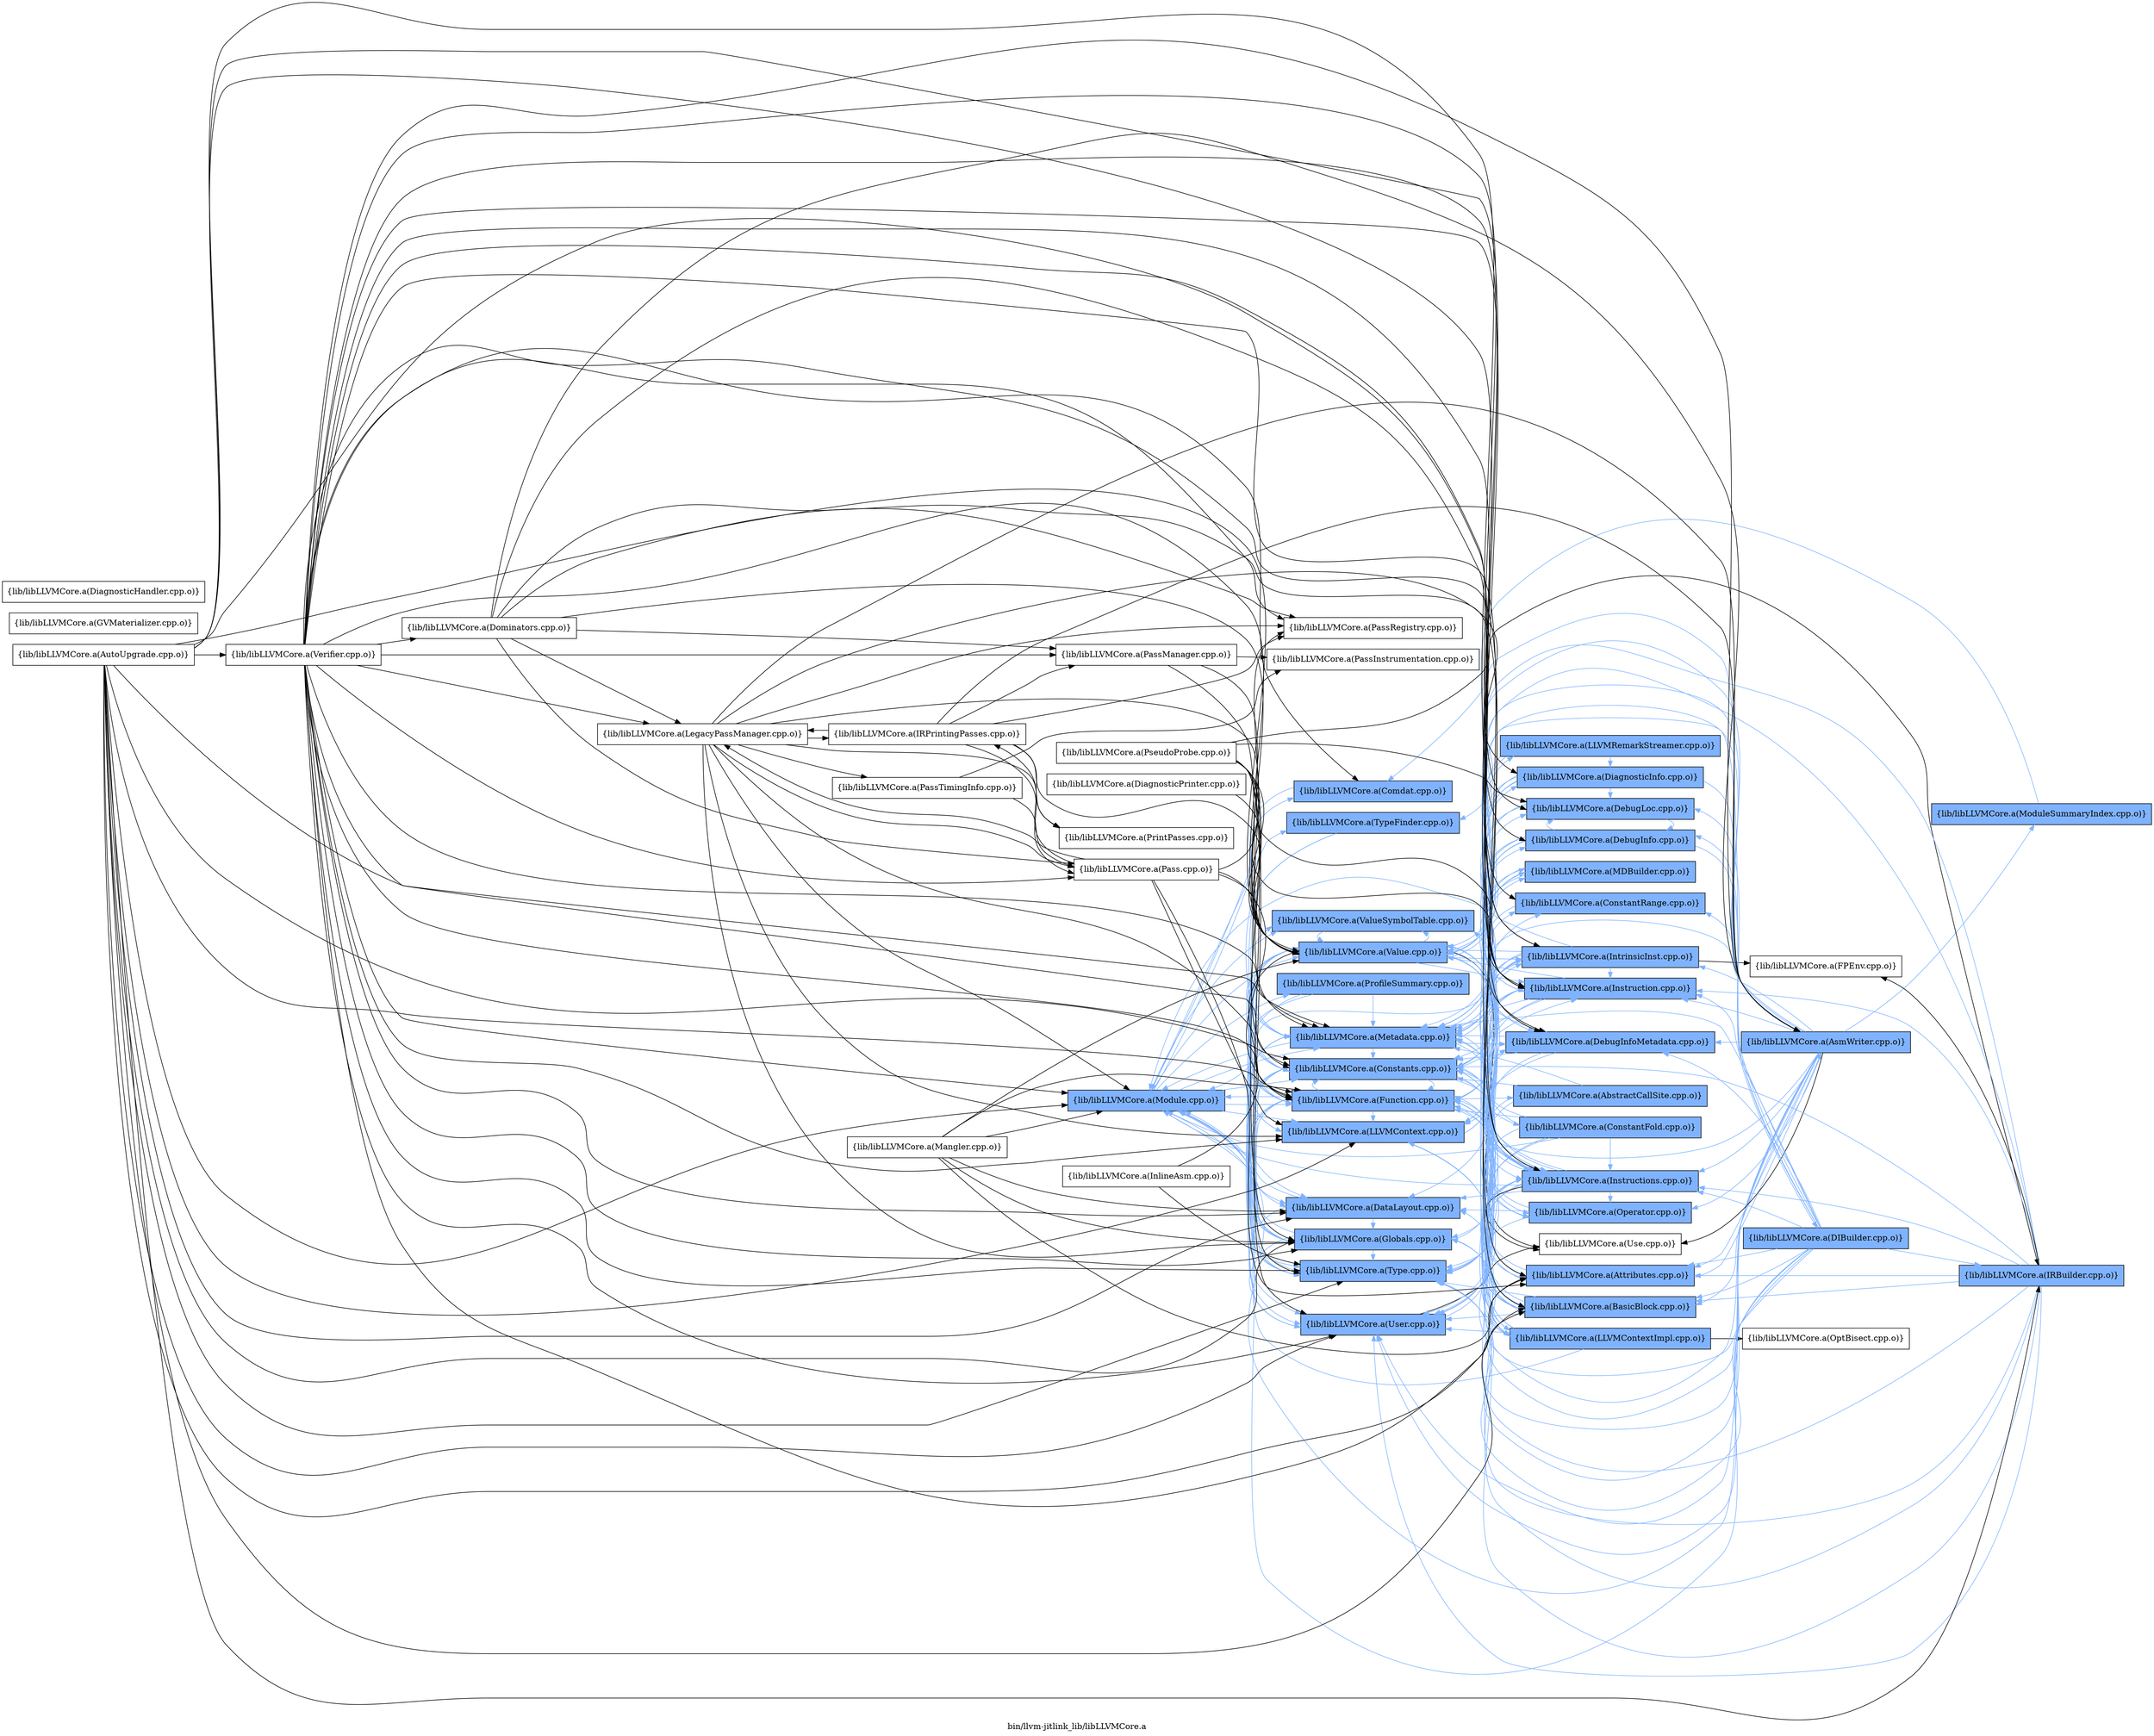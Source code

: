 digraph "bin/llvm-jitlink_lib/libLLVMCore.a" {
	label="bin/llvm-jitlink_lib/libLLVMCore.a";
	rankdir=LR;
	{ rank=same; Node0x564a89c9f368;  }
	{ rank=same; Node0x564a89c8eb08; Node0x564a89c8ef18; Node0x564a89c92b18; Node0x564a89c91c68; Node0x564a89c95e58; Node0x564a89c95098; Node0x564a89c99e68; Node0x564a89c9b5d8; Node0x564a89c9c4d8; Node0x564a89c9cfc8; Node0x564a89c99008; Node0x564a89c99288; Node0x564a89c99698;  }
	{ rank=same; Node0x564a89c9ebe8; Node0x564a89c902c8; Node0x564a89c930b8; Node0x564a89c95ae8; Node0x564a89c95368; Node0x564a89c9dfb8; Node0x564a89c93388; Node0x564a89c9b178; Node0x564a89c9b9e8; Node0x564a89c9eaa8; Node0x564a89c9ca78; Node0x564a89c96718; Node0x564a89c9c168; Node0x564a89c93068; Node0x564a89c94af8; Node0x564a89c9d248; Node0x564a89c90fe8;  }
	{ rank=same; Node0x564a89ca1de8; Node0x564a89c9d978; Node0x564a89c9cbb8; Node0x564a89c91df8;  }

	Node0x564a89c9f368 [shape=record,shape=box,group=1,style=filled,fillcolor="0.600000 0.5 1",label="{lib/libLLVMCore.a(Module.cpp.o)}"];
	Node0x564a89c9f368 -> Node0x564a89c8eb08[color="0.600000 0.5 1"];
	Node0x564a89c9f368 -> Node0x564a89c8ef18[color="0.600000 0.5 1"];
	Node0x564a89c9f368 -> Node0x564a89c92b18[color="0.600000 0.5 1"];
	Node0x564a89c9f368 -> Node0x564a89c91c68[color="0.600000 0.5 1"];
	Node0x564a89c9f368 -> Node0x564a89c95e58[color="0.600000 0.5 1"];
	Node0x564a89c9f368 -> Node0x564a89c95098[color="0.600000 0.5 1"];
	Node0x564a89c9f368 -> Node0x564a89c99e68[color="0.600000 0.5 1"];
	Node0x564a89c9f368 -> Node0x564a89c9b5d8[color="0.600000 0.5 1"];
	Node0x564a89c9f368 -> Node0x564a89c9c4d8[color="0.600000 0.5 1"];
	Node0x564a89c9f368 -> Node0x564a89c9cfc8[color="0.600000 0.5 1"];
	Node0x564a89c9f368 -> Node0x564a89c99008[color="0.600000 0.5 1"];
	Node0x564a89c9f368 -> Node0x564a89c99288[color="0.600000 0.5 1"];
	Node0x564a89c9f368 -> Node0x564a89c99698[color="0.600000 0.5 1"];
	Node0x564a89c90a48 [shape=record,shape=box,group=0,label="{lib/libLLVMCore.a(Mangler.cpp.o)}"];
	Node0x564a89c90a48 -> Node0x564a89c9f368;
	Node0x564a89c90a48 -> Node0x564a89c9ca78;
	Node0x564a89c90a48 -> Node0x564a89c91c68;
	Node0x564a89c90a48 -> Node0x564a89c95e58;
	Node0x564a89c90a48 -> Node0x564a89c95098;
	Node0x564a89c90a48 -> Node0x564a89c99288;
	Node0x564a89c8eb08 [shape=record,shape=box,group=1,style=filled,fillcolor="0.600000 0.5 1",label="{lib/libLLVMCore.a(Metadata.cpp.o)}"];
	Node0x564a89c8eb08 -> Node0x564a89c9ebe8[color="0.600000 0.5 1"];
	Node0x564a89c8eb08 -> Node0x564a89c902c8[color="0.600000 0.5 1"];
	Node0x564a89c8eb08 -> Node0x564a89c9f368[color="0.600000 0.5 1"];
	Node0x564a89c8eb08 -> Node0x564a89c930b8[color="0.600000 0.5 1"];
	Node0x564a89c8eb08 -> Node0x564a89c92b18[color="0.600000 0.5 1"];
	Node0x564a89c8eb08 -> Node0x564a89c95ae8[color="0.600000 0.5 1"];
	Node0x564a89c8eb08 -> Node0x564a89c95368[color="0.600000 0.5 1"];
	Node0x564a89c8eb08 -> Node0x564a89c99e68[color="0.600000 0.5 1"];
	Node0x564a89c8eb08 -> Node0x564a89c9c4d8[color="0.600000 0.5 1"];
	Node0x564a89c8eb08 -> Node0x564a89c99288[color="0.600000 0.5 1"];
	Node0x564a89c8ef18 [shape=record,shape=box,group=1,style=filled,fillcolor="0.600000 0.5 1",label="{lib/libLLVMCore.a(Comdat.cpp.o)}"];
	Node0x564a89c8ef18 -> Node0x564a89c9f368[color="0.600000 0.5 1"];
	Node0x564a89c91c68 [shape=record,shape=box,group=1,style=filled,fillcolor="0.600000 0.5 1",label="{lib/libLLVMCore.a(DataLayout.cpp.o)}"];
	Node0x564a89c91c68 -> Node0x564a89c9f368[color="0.600000 0.5 1"];
	Node0x564a89c91c68 -> Node0x564a89c95098[color="0.600000 0.5 1"];
	Node0x564a89c91c68 -> Node0x564a89c9c4d8[color="0.600000 0.5 1"];
	Node0x564a89c95098 [shape=record,shape=box,group=1,style=filled,fillcolor="0.600000 0.5 1",label="{lib/libLLVMCore.a(Globals.cpp.o)}"];
	Node0x564a89c95098 -> Node0x564a89c8eb08[color="0.600000 0.5 1"];
	Node0x564a89c95098 -> Node0x564a89c9f368[color="0.600000 0.5 1"];
	Node0x564a89c95098 -> Node0x564a89c930b8[color="0.600000 0.5 1"];
	Node0x564a89c95098 -> Node0x564a89c92b18[color="0.600000 0.5 1"];
	Node0x564a89c95098 -> Node0x564a89c95e58[color="0.600000 0.5 1"];
	Node0x564a89c95098 -> Node0x564a89c9c4d8[color="0.600000 0.5 1"];
	Node0x564a89c95098 -> Node0x564a89c99008[color="0.600000 0.5 1"];
	Node0x564a89c95098 -> Node0x564a89c99288[color="0.600000 0.5 1"];
	Node0x564a89c99e68 [shape=record,shape=box,group=1,style=filled,fillcolor="0.600000 0.5 1",label="{lib/libLLVMCore.a(LLVMContext.cpp.o)}"];
	Node0x564a89c99e68 -> Node0x564a89c9ebe8[color="0.600000 0.5 1"];
	Node0x564a89c99e68 -> Node0x564a89c93068[color="0.600000 0.5 1"];
	Node0x564a89c99e68 -> Node0x564a89c94af8[color="0.600000 0.5 1"];
	Node0x564a89c99288 [shape=record,shape=box,group=1,style=filled,fillcolor="0.600000 0.5 1",label="{lib/libLLVMCore.a(Value.cpp.o)}"];
	Node0x564a89c99288 -> Node0x564a89c9ebe8[color="0.600000 0.5 1"];
	Node0x564a89c99288 -> Node0x564a89c8eb08[color="0.600000 0.5 1"];
	Node0x564a89c99288 -> Node0x564a89c9dfb8[color="0.600000 0.5 1"];
	Node0x564a89c99288 -> Node0x564a89c9ca78[color="0.600000 0.5 1"];
	Node0x564a89c99288 -> Node0x564a89c96718[color="0.600000 0.5 1"];
	Node0x564a89c99288 -> Node0x564a89c92b18[color="0.600000 0.5 1"];
	Node0x564a89c99288 -> Node0x564a89c91c68[color="0.600000 0.5 1"];
	Node0x564a89c99288 -> Node0x564a89c90fe8[color="0.600000 0.5 1"];
	Node0x564a89c99288 -> Node0x564a89c95e58[color="0.600000 0.5 1"];
	Node0x564a89c99288 -> Node0x564a89c95098[color="0.600000 0.5 1"];
	Node0x564a89c99288 -> Node0x564a89c9b178[color="0.600000 0.5 1"];
	Node0x564a89c99288 -> Node0x564a89c9b9e8[color="0.600000 0.5 1"];
	Node0x564a89c99288 -> Node0x564a89c9c168[color="0.600000 0.5 1"];
	Node0x564a89c99288 -> Node0x564a89c99e68[color="0.600000 0.5 1"];
	Node0x564a89c99288 -> Node0x564a89c9c4d8[color="0.600000 0.5 1"];
	Node0x564a89c99288 -> Node0x564a89c9d248;
	Node0x564a89c99288 -> Node0x564a89c99008[color="0.600000 0.5 1"];
	Node0x564a89c99288 -> Node0x564a89c99698[color="0.600000 0.5 1"];
	Node0x564a89c92b18 [shape=record,shape=box,group=1,style=filled,fillcolor="0.600000 0.5 1",label="{lib/libLLVMCore.a(Constants.cpp.o)}"];
	Node0x564a89c92b18 -> Node0x564a89c9dfb8[color="0.600000 0.5 1"];
	Node0x564a89c92b18 -> Node0x564a89c93388[color="0.600000 0.5 1"];
	Node0x564a89c92b18 -> Node0x564a89c95e58[color="0.600000 0.5 1"];
	Node0x564a89c92b18 -> Node0x564a89c95098[color="0.600000 0.5 1"];
	Node0x564a89c92b18 -> Node0x564a89c9b178[color="0.600000 0.5 1"];
	Node0x564a89c92b18 -> Node0x564a89c9b9e8[color="0.600000 0.5 1"];
	Node0x564a89c92b18 -> Node0x564a89c9c4d8[color="0.600000 0.5 1"];
	Node0x564a89c92b18 -> Node0x564a89c99008[color="0.600000 0.5 1"];
	Node0x564a89c92b18 -> Node0x564a89c99288[color="0.600000 0.5 1"];
	Node0x564a89c9da68 [shape=record,shape=box,group=1,style=filled,fillcolor="0.600000 0.5 1",label="{lib/libLLVMCore.a(ModuleSummaryIndex.cpp.o)}"];
	Node0x564a89c9da68 -> Node0x564a89c99288[color="0.600000 0.5 1"];
	Node0x564a89c9dfb8 [shape=record,shape=box,group=1,style=filled,fillcolor="0.600000 0.5 1",label="{lib/libLLVMCore.a(Operator.cpp.o)}"];
	Node0x564a89c9dfb8 -> Node0x564a89c92b18[color="0.600000 0.5 1"];
	Node0x564a89c9dfb8 -> Node0x564a89c91c68[color="0.600000 0.5 1"];
	Node0x564a89c9dfb8 -> Node0x564a89c9c4d8[color="0.600000 0.5 1"];
	Node0x564a89c9ca78 [shape=record,shape=box,group=1,style=filled,fillcolor="0.600000 0.5 1",label="{lib/libLLVMCore.a(Attributes.cpp.o)}"];
	Node0x564a89c9ca78 -> Node0x564a89c9d978[color="0.600000 0.5 1"];
	Node0x564a89c9ca78 -> Node0x564a89c95e58[color="0.600000 0.5 1"];
	Node0x564a89c930b8 [shape=record,shape=box,group=1,style=filled,fillcolor="0.600000 0.5 1",label="{lib/libLLVMCore.a(ConstantRange.cpp.o)}"];
	Node0x564a89c930b8 -> Node0x564a89c9b9e8[color="0.600000 0.5 1"];
	Node0x564a89c95368 [shape=record,shape=box,group=1,style=filled,fillcolor="0.600000 0.5 1",label="{lib/libLLVMCore.a(DebugLoc.cpp.o)}"];
	Node0x564a89c95368 -> Node0x564a89c8eb08[color="0.600000 0.5 1"];
	Node0x564a89c95368 -> Node0x564a89c90fe8[color="0.600000 0.5 1"];
	Node0x564a89c95368 -> Node0x564a89c95ae8[color="0.600000 0.5 1"];
	Node0x564a89c95e58 [shape=record,shape=box,group=1,style=filled,fillcolor="0.600000 0.5 1",label="{lib/libLLVMCore.a(Function.cpp.o)}"];
	Node0x564a89c95e58 -> Node0x564a89c902c8[color="0.600000 0.5 1"];
	Node0x564a89c95e58 -> Node0x564a89c8eb08[color="0.600000 0.5 1"];
	Node0x564a89c95e58 -> Node0x564a89c9f368[color="0.600000 0.5 1"];
	Node0x564a89c95e58 -> Node0x564a89c9eaa8[color="0.600000 0.5 1"];
	Node0x564a89c95e58 -> Node0x564a89c9ca78[color="0.600000 0.5 1"];
	Node0x564a89c95e58 -> Node0x564a89c96718[color="0.600000 0.5 1"];
	Node0x564a89c95e58 -> Node0x564a89c92b18[color="0.600000 0.5 1"];
	Node0x564a89c95e58 -> Node0x564a89c91c68[color="0.600000 0.5 1"];
	Node0x564a89c95e58 -> Node0x564a89c95098[color="0.600000 0.5 1"];
	Node0x564a89c95e58 -> Node0x564a89c9b9e8[color="0.600000 0.5 1"];
	Node0x564a89c95e58 -> Node0x564a89c9c168[color="0.600000 0.5 1"];
	Node0x564a89c95e58 -> Node0x564a89c99e68[color="0.600000 0.5 1"];
	Node0x564a89c95e58 -> Node0x564a89c9c4d8[color="0.600000 0.5 1"];
	Node0x564a89c95e58 -> Node0x564a89c99008[color="0.600000 0.5 1"];
	Node0x564a89c95e58 -> Node0x564a89c99288[color="0.600000 0.5 1"];
	Node0x564a89c95e58 -> Node0x564a89c99698[color="0.600000 0.5 1"];
	Node0x564a89c9b178 [shape=record,shape=box,group=1,style=filled,fillcolor="0.600000 0.5 1",label="{lib/libLLVMCore.a(Instruction.cpp.o)}"];
	Node0x564a89c9b178 -> Node0x564a89c8eb08[color="0.600000 0.5 1"];
	Node0x564a89c9b178 -> Node0x564a89c9ca78[color="0.600000 0.5 1"];
	Node0x564a89c9b178 -> Node0x564a89c96718[color="0.600000 0.5 1"];
	Node0x564a89c9b178 -> Node0x564a89c92b18[color="0.600000 0.5 1"];
	Node0x564a89c9b178 -> Node0x564a89c9b9e8[color="0.600000 0.5 1"];
	Node0x564a89c9b178 -> Node0x564a89c99008[color="0.600000 0.5 1"];
	Node0x564a89c9b178 -> Node0x564a89c99288[color="0.600000 0.5 1"];
	Node0x564a89c9b9e8 [shape=record,shape=box,group=1,style=filled,fillcolor="0.600000 0.5 1",label="{lib/libLLVMCore.a(Instructions.cpp.o)}"];
	Node0x564a89c9b9e8 -> Node0x564a89c9ebe8[color="0.600000 0.5 1"];
	Node0x564a89c9b9e8 -> Node0x564a89c902c8[color="0.600000 0.5 1"];
	Node0x564a89c9b9e8 -> Node0x564a89c8eb08[color="0.600000 0.5 1"];
	Node0x564a89c9b9e8 -> Node0x564a89c9f368[color="0.600000 0.5 1"];
	Node0x564a89c9b9e8 -> Node0x564a89c9dfb8[color="0.600000 0.5 1"];
	Node0x564a89c9b9e8 -> Node0x564a89c9ca78[color="0.600000 0.5 1"];
	Node0x564a89c9b9e8 -> Node0x564a89c96718[color="0.600000 0.5 1"];
	Node0x564a89c9b9e8 -> Node0x564a89c92b18[color="0.600000 0.5 1"];
	Node0x564a89c9b9e8 -> Node0x564a89c91c68[color="0.600000 0.5 1"];
	Node0x564a89c9b9e8 -> Node0x564a89c95e58[color="0.600000 0.5 1"];
	Node0x564a89c9b9e8 -> Node0x564a89c9b178[color="0.600000 0.5 1"];
	Node0x564a89c9b9e8 -> Node0x564a89c9c4d8[color="0.600000 0.5 1"];
	Node0x564a89c9b9e8 -> Node0x564a89c9d248;
	Node0x564a89c9b9e8 -> Node0x564a89c99008[color="0.600000 0.5 1"];
	Node0x564a89c9b9e8 -> Node0x564a89c99288[color="0.600000 0.5 1"];
	Node0x564a89c9c4d8 [shape=record,shape=box,group=1,style=filled,fillcolor="0.600000 0.5 1",label="{lib/libLLVMCore.a(Type.cpp.o)}"];
	Node0x564a89c9c4d8 -> Node0x564a89c92b18[color="0.600000 0.5 1"];
	Node0x564a89c99008 [shape=record,shape=box,group=1,style=filled,fillcolor="0.600000 0.5 1",label="{lib/libLLVMCore.a(User.cpp.o)}"];
	Node0x564a89c99008 -> Node0x564a89c9c168[color="0.600000 0.5 1"];
	Node0x564a89c99008 -> Node0x564a89c9d248;
	Node0x564a89c9d978 [shape=record,shape=box,group=1,style=filled,fillcolor="0.600000 0.5 1",label="{lib/libLLVMCore.a(AsmWriter.cpp.o)}"];
	Node0x564a89c9d978 -> Node0x564a89c8eb08[color="0.600000 0.5 1"];
	Node0x564a89c9d978 -> Node0x564a89c9f368[color="0.600000 0.5 1"];
	Node0x564a89c9d978 -> Node0x564a89c9da68[color="0.600000 0.5 1"];
	Node0x564a89c9d978 -> Node0x564a89c9dfb8[color="0.600000 0.5 1"];
	Node0x564a89c9d978 -> Node0x564a89c9ca78[color="0.600000 0.5 1"];
	Node0x564a89c9d978 -> Node0x564a89c96718[color="0.600000 0.5 1"];
	Node0x564a89c9d978 -> Node0x564a89c8ef18[color="0.600000 0.5 1"];
	Node0x564a89c9d978 -> Node0x564a89c930b8[color="0.600000 0.5 1"];
	Node0x564a89c9d978 -> Node0x564a89c92b18[color="0.600000 0.5 1"];
	Node0x564a89c9d978 -> Node0x564a89c95ae8[color="0.600000 0.5 1"];
	Node0x564a89c9d978 -> Node0x564a89c95e58[color="0.600000 0.5 1"];
	Node0x564a89c9d978 -> Node0x564a89c95098[color="0.600000 0.5 1"];
	Node0x564a89c9d978 -> Node0x564a89c9b178[color="0.600000 0.5 1"];
	Node0x564a89c9d978 -> Node0x564a89c9b9e8[color="0.600000 0.5 1"];
	Node0x564a89c9d978 -> Node0x564a89c9c168[color="0.600000 0.5 1"];
	Node0x564a89c9d978 -> Node0x564a89c99e68[color="0.600000 0.5 1"];
	Node0x564a89c9d978 -> Node0x564a89c9c4d8[color="0.600000 0.5 1"];
	Node0x564a89c9d978 -> Node0x564a89c9cfc8[color="0.600000 0.5 1"];
	Node0x564a89c9d978 -> Node0x564a89c9d248;
	Node0x564a89c9d978 -> Node0x564a89c99008[color="0.600000 0.5 1"];
	Node0x564a89c9d978 -> Node0x564a89c99288[color="0.600000 0.5 1"];
	Node0x564a89c9d248 [shape=record,shape=box,group=0,label="{lib/libLLVMCore.a(Use.cpp.o)}"];
	Node0x564a89c902c8 [shape=record,shape=box,group=1,style=filled,fillcolor="0.600000 0.5 1",label="{lib/libLLVMCore.a(MDBuilder.cpp.o)}"];
	Node0x564a89c902c8 -> Node0x564a89c8eb08[color="0.600000 0.5 1"];
	Node0x564a89c902c8 -> Node0x564a89c92b18[color="0.600000 0.5 1"];
	Node0x564a89c902c8 -> Node0x564a89c9c4d8[color="0.600000 0.5 1"];
	Node0x564a89c902c8 -> Node0x564a89c99288[color="0.600000 0.5 1"];
	Node0x564a89c96718 [shape=record,shape=box,group=1,style=filled,fillcolor="0.600000 0.5 1",label="{lib/libLLVMCore.a(BasicBlock.cpp.o)}"];
	Node0x564a89c96718 -> Node0x564a89c8eb08[color="0.600000 0.5 1"];
	Node0x564a89c96718 -> Node0x564a89c92b18[color="0.600000 0.5 1"];
	Node0x564a89c96718 -> Node0x564a89c9b178[color="0.600000 0.5 1"];
	Node0x564a89c96718 -> Node0x564a89c9b9e8[color="0.600000 0.5 1"];
	Node0x564a89c96718 -> Node0x564a89c9c4d8[color="0.600000 0.5 1"];
	Node0x564a89c96718 -> Node0x564a89c99008[color="0.600000 0.5 1"];
	Node0x564a89c96718 -> Node0x564a89c99288[color="0.600000 0.5 1"];
	Node0x564a89c96718 -> Node0x564a89c99698[color="0.600000 0.5 1"];
	Node0x564a89c90fe8 [shape=record,shape=box,group=1,style=filled,fillcolor="0.600000 0.5 1",label="{lib/libLLVMCore.a(DebugInfo.cpp.o)}"];
	Node0x564a89c90fe8 -> Node0x564a89c8eb08[color="0.600000 0.5 1"];
	Node0x564a89c90fe8 -> Node0x564a89c9f368[color="0.600000 0.5 1"];
	Node0x564a89c90fe8 -> Node0x564a89c91df8[color="0.600000 0.5 1"];
	Node0x564a89c90fe8 -> Node0x564a89c95ae8[color="0.600000 0.5 1"];
	Node0x564a89c90fe8 -> Node0x564a89c95368[color="0.600000 0.5 1"];
	Node0x564a89c90fe8 -> Node0x564a89c95e58[color="0.600000 0.5 1"];
	Node0x564a89c90fe8 -> Node0x564a89c9b178[color="0.600000 0.5 1"];
	Node0x564a89c90fe8 -> Node0x564a89c99288[color="0.600000 0.5 1"];
	Node0x564a89c95ae8 [shape=record,shape=box,group=1,style=filled,fillcolor="0.600000 0.5 1",label="{lib/libLLVMCore.a(DebugInfoMetadata.cpp.o)}"];
	Node0x564a89c95ae8 -> Node0x564a89c9ebe8[color="0.600000 0.5 1"];
	Node0x564a89c95ae8 -> Node0x564a89c8eb08[color="0.600000 0.5 1"];
	Node0x564a89c95ae8 -> Node0x564a89c92b18[color="0.600000 0.5 1"];
	Node0x564a89c95ae8 -> Node0x564a89c99e68[color="0.600000 0.5 1"];
	Node0x564a89c95ae8 -> Node0x564a89c9c4d8[color="0.600000 0.5 1"];
	Node0x564a89c9c168 [shape=record,shape=box,group=1,style=filled,fillcolor="0.600000 0.5 1",label="{lib/libLLVMCore.a(IntrinsicInst.cpp.o)}"];
	Node0x564a89c9c168 -> Node0x564a89c8eb08[color="0.600000 0.5 1"];
	Node0x564a89c9c168 -> Node0x564a89c9f368[color="0.600000 0.5 1"];
	Node0x564a89c9c168 -> Node0x564a89c96718[color="0.600000 0.5 1"];
	Node0x564a89c9c168 -> Node0x564a89c92b18[color="0.600000 0.5 1"];
	Node0x564a89c9c168 -> Node0x564a89c91c68[color="0.600000 0.5 1"];
	Node0x564a89c9c168 -> Node0x564a89c95ae8[color="0.600000 0.5 1"];
	Node0x564a89c9c168 -> Node0x564a89c9cbb8;
	Node0x564a89c9c168 -> Node0x564a89c9b178[color="0.600000 0.5 1"];
	Node0x564a89c9c168 -> Node0x564a89c9b9e8[color="0.600000 0.5 1"];
	Node0x564a89c9c168 -> Node0x564a89c9c4d8[color="0.600000 0.5 1"];
	Node0x564a89c9c168 -> Node0x564a89c99008[color="0.600000 0.5 1"];
	Node0x564a89c9c168 -> Node0x564a89c99288[color="0.600000 0.5 1"];
	Node0x564a89c9c1b8 [shape=record,shape=box,group=0,label="{lib/libLLVMCore.a(PseudoProbe.cpp.o)}"];
	Node0x564a89c9c1b8 -> Node0x564a89c8eb08;
	Node0x564a89c9c1b8 -> Node0x564a89c92b18;
	Node0x564a89c9c1b8 -> Node0x564a89c95ae8;
	Node0x564a89c9c1b8 -> Node0x564a89c95368;
	Node0x564a89c9c1b8 -> Node0x564a89c9c578;
	Node0x564a89c9c1b8 -> Node0x564a89c9b178;
	Node0x564a89c9c1b8 -> Node0x564a89c9c4d8;
	Node0x564a89c9c1b8 -> Node0x564a89c99008;
	Node0x564a89c9c1b8 -> Node0x564a89c99288;
	Node0x564a89c91718 [shape=record,shape=box,group=0,label="{lib/libLLVMCore.a(LegacyPassManager.cpp.o)}"];
	Node0x564a89c91718 -> Node0x564a89c91cb8;
	Node0x564a89c91718 -> Node0x564a89c9f368;
	Node0x564a89c91718 -> Node0x564a89ca1668;
	Node0x564a89c91718 -> Node0x564a89ca0088;
	Node0x564a89c91718 -> Node0x564a89c90b38;
	Node0x564a89c91718 -> Node0x564a89c90958;
	Node0x564a89c91718 -> Node0x564a89c9d978;
	Node0x564a89c91718 -> Node0x564a89c94af8;
	Node0x564a89c91718 -> Node0x564a89c95e58;
	Node0x564a89c91718 -> Node0x564a89c95098;
	Node0x564a89c91718 -> Node0x564a89c99e68;
	Node0x564a89c91718 -> Node0x564a89c99288;
	Node0x564a89ca1668 [shape=record,shape=box,group=0,label="{lib/libLLVMCore.a(Pass.cpp.o)}"];
	Node0x564a89ca1668 -> Node0x564a89c91718;
	Node0x564a89ca1668 -> Node0x564a89c91cb8;
	Node0x564a89ca1668 -> Node0x564a89ca0088;
	Node0x564a89ca1668 -> Node0x564a89c9ca78;
	Node0x564a89ca1668 -> Node0x564a89c95e58;
	Node0x564a89ca1668 -> Node0x564a89c99e68;
	Node0x564a89ca1668 -> Node0x564a89c99288;
	Node0x564a89ca1848 [shape=record,shape=box,group=0,label="{lib/libLLVMCore.a(PassManager.cpp.o)}"];
	Node0x564a89ca1848 -> Node0x564a89ca1208;
	Node0x564a89ca1848 -> Node0x564a89c95098;
	Node0x564a89ca1848 -> Node0x564a89c99288;
	Node0x564a89ca0088 [shape=record,shape=box,group=0,label="{lib/libLLVMCore.a(PassRegistry.cpp.o)}"];
	Node0x564a89c93d38 [shape=record,shape=box,group=0,label="{lib/libLLVMCore.a(Dominators.cpp.o)}"];
	Node0x564a89c93d38 -> Node0x564a89c91718;
	Node0x564a89c93d38 -> Node0x564a89ca1668;
	Node0x564a89c93d38 -> Node0x564a89ca1848;
	Node0x564a89c93d38 -> Node0x564a89ca0088;
	Node0x564a89c93d38 -> Node0x564a89c9d978;
	Node0x564a89c93d38 -> Node0x564a89c96718;
	Node0x564a89c93d38 -> Node0x564a89c9b178;
	Node0x564a89c93d38 -> Node0x564a89c99288;
	Node0x564a89c91df8 [shape=record,shape=box,group=1,style=filled,fillcolor="0.600000 0.5 1",label="{lib/libLLVMCore.a(DIBuilder.cpp.o)}"];
	Node0x564a89c91df8 -> Node0x564a89c8eb08[color="0.600000 0.5 1"];
	Node0x564a89c91df8 -> Node0x564a89c9f368[color="0.600000 0.5 1"];
	Node0x564a89c91df8 -> Node0x564a89c9ca78[color="0.600000 0.5 1"];
	Node0x564a89c91df8 -> Node0x564a89c96718[color="0.600000 0.5 1"];
	Node0x564a89c91df8 -> Node0x564a89c92b18[color="0.600000 0.5 1"];
	Node0x564a89c91df8 -> Node0x564a89c90fe8[color="0.600000 0.5 1"];
	Node0x564a89c91df8 -> Node0x564a89c95ae8[color="0.600000 0.5 1"];
	Node0x564a89c91df8 -> Node0x564a89c95368[color="0.600000 0.5 1"];
	Node0x564a89c91df8 -> Node0x564a89c95e58[color="0.600000 0.5 1"];
	Node0x564a89c91df8 -> Node0x564a89c9c578[color="0.600000 0.5 1"];
	Node0x564a89c91df8 -> Node0x564a89c9b178[color="0.600000 0.5 1"];
	Node0x564a89c91df8 -> Node0x564a89c9b9e8[color="0.600000 0.5 1"];
	Node0x564a89c91df8 -> Node0x564a89c9c4d8[color="0.600000 0.5 1"];
	Node0x564a89c91df8 -> Node0x564a89c99008[color="0.600000 0.5 1"];
	Node0x564a89c91df8 -> Node0x564a89c99288[color="0.600000 0.5 1"];
	Node0x564a89c9c578 [shape=record,shape=box,group=1,style=filled,fillcolor="0.600000 0.5 1",label="{lib/libLLVMCore.a(IRBuilder.cpp.o)}"];
	Node0x564a89c9c578 -> Node0x564a89c8eb08[color="0.600000 0.5 1"];
	Node0x564a89c9c578 -> Node0x564a89c9ca78[color="0.600000 0.5 1"];
	Node0x564a89c9c578 -> Node0x564a89c96718[color="0.600000 0.5 1"];
	Node0x564a89c9c578 -> Node0x564a89c92b18[color="0.600000 0.5 1"];
	Node0x564a89c9c578 -> Node0x564a89c91c68[color="0.600000 0.5 1"];
	Node0x564a89c9c578 -> Node0x564a89c95e58[color="0.600000 0.5 1"];
	Node0x564a89c9c578 -> Node0x564a89c95098[color="0.600000 0.5 1"];
	Node0x564a89c9c578 -> Node0x564a89c9cbb8;
	Node0x564a89c9c578 -> Node0x564a89c9b178[color="0.600000 0.5 1"];
	Node0x564a89c9c578 -> Node0x564a89c9b9e8[color="0.600000 0.5 1"];
	Node0x564a89c9c578 -> Node0x564a89c9c4d8[color="0.600000 0.5 1"];
	Node0x564a89c9c578 -> Node0x564a89c99008[color="0.600000 0.5 1"];
	Node0x564a89c9c578 -> Node0x564a89c99288[color="0.600000 0.5 1"];
	Node0x564a89c9d2e8 [shape=record,shape=box,group=0,label="{lib/libLLVMCore.a(InlineAsm.cpp.o)}"];
	Node0x564a89c9d2e8 -> Node0x564a89c9c4d8;
	Node0x564a89c9d2e8 -> Node0x564a89c99288;
	Node0x564a89c9eaa8 [shape=record,shape=box,group=1,style=filled,fillcolor="0.600000 0.5 1",label="{lib/libLLVMCore.a(AbstractCallSite.cpp.o)}"];
	Node0x564a89c9eaa8 -> Node0x564a89c8eb08[color="0.600000 0.5 1"];
	Node0x564a89c9eaa8 -> Node0x564a89c92b18[color="0.600000 0.5 1"];
	Node0x564a89c9eaa8 -> Node0x564a89c9b9e8[color="0.600000 0.5 1"];
	Node0x564a89c9eaa8 -> Node0x564a89c99008[color="0.600000 0.5 1"];
	Node0x564a89c93388 [shape=record,shape=box,group=1,style=filled,fillcolor="0.600000 0.5 1",label="{lib/libLLVMCore.a(ConstantFold.cpp.o)}"];
	Node0x564a89c93388 -> Node0x564a89c9f368[color="0.600000 0.5 1"];
	Node0x564a89c93388 -> Node0x564a89c9dfb8[color="0.600000 0.5 1"];
	Node0x564a89c93388 -> Node0x564a89c92b18[color="0.600000 0.5 1"];
	Node0x564a89c93388 -> Node0x564a89c95e58[color="0.600000 0.5 1"];
	Node0x564a89c93388 -> Node0x564a89c95098[color="0.600000 0.5 1"];
	Node0x564a89c93388 -> Node0x564a89c9b9e8[color="0.600000 0.5 1"];
	Node0x564a89c93388 -> Node0x564a89c9c4d8[color="0.600000 0.5 1"];
	Node0x564a89c93388 -> Node0x564a89c99288[color="0.600000 0.5 1"];
	Node0x564a89c90958 [shape=record,shape=box,group=0,label="{lib/libLLVMCore.a(PrintPasses.cpp.o)}"];
	Node0x564a89c90b38 [shape=record,shape=box,group=0,label="{lib/libLLVMCore.a(PassTimingInfo.cpp.o)}"];
	Node0x564a89c90b38 -> Node0x564a89ca1668;
	Node0x564a89c90b38 -> Node0x564a89ca1208;
	Node0x564a89c9b5d8 [shape=record,shape=box,group=1,style=filled,fillcolor="0.600000 0.5 1",label="{lib/libLLVMCore.a(ProfileSummary.cpp.o)}"];
	Node0x564a89c9b5d8 -> Node0x564a89c8eb08[color="0.600000 0.5 1"];
	Node0x564a89c9b5d8 -> Node0x564a89c92b18[color="0.600000 0.5 1"];
	Node0x564a89c9b5d8 -> Node0x564a89c9c4d8[color="0.600000 0.5 1"];
	Node0x564a89c94af8 [shape=record,shape=box,group=1,style=filled,fillcolor="0.600000 0.5 1",label="{lib/libLLVMCore.a(DiagnosticInfo.cpp.o)}"];
	Node0x564a89c94af8 -> Node0x564a89c8eb08[color="0.600000 0.5 1"];
	Node0x564a89c94af8 -> Node0x564a89c9d978[color="0.600000 0.5 1"];
	Node0x564a89c94af8 -> Node0x564a89c95368[color="0.600000 0.5 1"];
	Node0x564a89c94af8 -> Node0x564a89c95e58[color="0.600000 0.5 1"];
	Node0x564a89c94af8 -> Node0x564a89c9b178[color="0.600000 0.5 1"];
	Node0x564a89c94af8 -> Node0x564a89c99e68[color="0.600000 0.5 1"];
	Node0x564a89c94af8 -> Node0x564a89c99288[color="0.600000 0.5 1"];
	Node0x564a89c9cde8 [shape=record,shape=box,group=0,label="{lib/libLLVMCore.a(AutoUpgrade.cpp.o)}"];
	Node0x564a89c9cde8 -> Node0x564a89c8eb08;
	Node0x564a89c9cde8 -> Node0x564a89c9f368;
	Node0x564a89c9cde8 -> Node0x564a89c9ca78;
	Node0x564a89c9cde8 -> Node0x564a89c96718;
	Node0x564a89c9cde8 -> Node0x564a89c92b18;
	Node0x564a89c9cde8 -> Node0x564a89c91c68;
	Node0x564a89c9cde8 -> Node0x564a89c90fe8;
	Node0x564a89c9cde8 -> Node0x564a89c95e58;
	Node0x564a89c9cde8 -> Node0x564a89c95098;
	Node0x564a89c9cde8 -> Node0x564a89c9c578;
	Node0x564a89c9cde8 -> Node0x564a89c9b178;
	Node0x564a89c9cde8 -> Node0x564a89c9b9e8;
	Node0x564a89c9cde8 -> Node0x564a89c9c168;
	Node0x564a89c9cde8 -> Node0x564a89c99e68;
	Node0x564a89c9cde8 -> Node0x564a89c9c4d8;
	Node0x564a89c9cde8 -> Node0x564a89c99008;
	Node0x564a89c9cde8 -> Node0x564a89c99288;
	Node0x564a89c9cde8 -> Node0x564a89c9a278;
	Node0x564a89c95818 [shape=record,shape=box,group=0,label="{lib/libLLVMCore.a(GVMaterializer.cpp.o)}"];
	Node0x564a89c9a278 [shape=record,shape=box,group=0,label="{lib/libLLVMCore.a(Verifier.cpp.o)}"];
	Node0x564a89c9a278 -> Node0x564a89c91718;
	Node0x564a89c9a278 -> Node0x564a89c8eb08;
	Node0x564a89c9a278 -> Node0x564a89c9f368;
	Node0x564a89c9a278 -> Node0x564a89ca1668;
	Node0x564a89c9a278 -> Node0x564a89ca1848;
	Node0x564a89c9a278 -> Node0x564a89ca0088;
	Node0x564a89c9a278 -> Node0x564a89c9d978;
	Node0x564a89c9a278 -> Node0x564a89c9ca78;
	Node0x564a89c9a278 -> Node0x564a89c96718;
	Node0x564a89c9a278 -> Node0x564a89c8ef18;
	Node0x564a89c9a278 -> Node0x564a89c930b8;
	Node0x564a89c9a278 -> Node0x564a89c92b18;
	Node0x564a89c9a278 -> Node0x564a89c91c68;
	Node0x564a89c9a278 -> Node0x564a89c95ae8;
	Node0x564a89c9a278 -> Node0x564a89c95368;
	Node0x564a89c9a278 -> Node0x564a89c93d38;
	Node0x564a89c9a278 -> Node0x564a89c95e58;
	Node0x564a89c9a278 -> Node0x564a89c95098;
	Node0x564a89c9a278 -> Node0x564a89c9b178;
	Node0x564a89c9a278 -> Node0x564a89c9b9e8;
	Node0x564a89c9a278 -> Node0x564a89c9c168;
	Node0x564a89c9a278 -> Node0x564a89c99e68;
	Node0x564a89c9a278 -> Node0x564a89c9c4d8;
	Node0x564a89c9a278 -> Node0x564a89c99008;
	Node0x564a89c9a278 -> Node0x564a89c99288;
	Node0x564a89c9cfc8 [shape=record,shape=box,group=1,style=filled,fillcolor="0.600000 0.5 1",label="{lib/libLLVMCore.a(TypeFinder.cpp.o)}"];
	Node0x564a89c9cfc8 -> Node0x564a89c8eb08[color="0.600000 0.5 1"];
	Node0x564a89c9cfc8 -> Node0x564a89c95e58[color="0.600000 0.5 1"];
	Node0x564a89c9cfc8 -> Node0x564a89c95098[color="0.600000 0.5 1"];
	Node0x564a89c99698 [shape=record,shape=box,group=1,style=filled,fillcolor="0.600000 0.5 1",label="{lib/libLLVMCore.a(ValueSymbolTable.cpp.o)}"];
	Node0x564a89c99698 -> Node0x564a89c99288[color="0.600000 0.5 1"];
	Node0x564a89c9ebe8 [shape=record,shape=box,group=1,style=filled,fillcolor="0.600000 0.5 1",label="{lib/libLLVMCore.a(LLVMContextImpl.cpp.o)}"];
	Node0x564a89c9ebe8 -> Node0x564a89c8eb08[color="0.600000 0.5 1"];
	Node0x564a89c9ebe8 -> Node0x564a89c9f368[color="0.600000 0.5 1"];
	Node0x564a89c9ebe8 -> Node0x564a89ca1de8;
	Node0x564a89c9ebe8 -> Node0x564a89c92b18[color="0.600000 0.5 1"];
	Node0x564a89c9ebe8 -> Node0x564a89c95ae8[color="0.600000 0.5 1"];
	Node0x564a89c9ebe8 -> Node0x564a89c99008[color="0.600000 0.5 1"];
	Node0x564a89c9ebe8 -> Node0x564a89c99288[color="0.600000 0.5 1"];
	Node0x564a89c9cbb8 [shape=record,shape=box,group=0,label="{lib/libLLVMCore.a(FPEnv.cpp.o)}"];
	Node0x564a89c93068 [shape=record,shape=box,group=1,style=filled,fillcolor="0.600000 0.5 1",label="{lib/libLLVMCore.a(LLVMRemarkStreamer.cpp.o)}"];
	Node0x564a89c93068 -> Node0x564a89c94af8[color="0.600000 0.5 1"];
	Node0x564a89c93068 -> Node0x564a89c99e68[color="0.600000 0.5 1"];
	Node0x564a89c93068 -> Node0x564a89c99288[color="0.600000 0.5 1"];
	Node0x564a89c9f318 [shape=record,shape=box,group=0,label="{lib/libLLVMCore.a(DiagnosticPrinter.cpp.o)}"];
	Node0x564a89c9f318 -> Node0x564a89c99288;
	Node0x564a89ca1de8 [shape=record,shape=box,group=0,label="{lib/libLLVMCore.a(OptBisect.cpp.o)}"];
	Node0x564a89c928e8 [shape=record,shape=box,group=0,label="{lib/libLLVMCore.a(DiagnosticHandler.cpp.o)}"];
	Node0x564a89c91cb8 [shape=record,shape=box,group=0,label="{lib/libLLVMCore.a(IRPrintingPasses.cpp.o)}"];
	Node0x564a89c91cb8 -> Node0x564a89c91718;
	Node0x564a89c91cb8 -> Node0x564a89ca1668;
	Node0x564a89c91cb8 -> Node0x564a89ca1848;
	Node0x564a89c91cb8 -> Node0x564a89ca0088;
	Node0x564a89c91cb8 -> Node0x564a89c90958;
	Node0x564a89c91cb8 -> Node0x564a89c9d978;
	Node0x564a89c91cb8 -> Node0x564a89c99288;
	Node0x564a89ca1208 [shape=record,shape=box,group=0,label="{lib/libLLVMCore.a(PassInstrumentation.cpp.o)}"];
}
